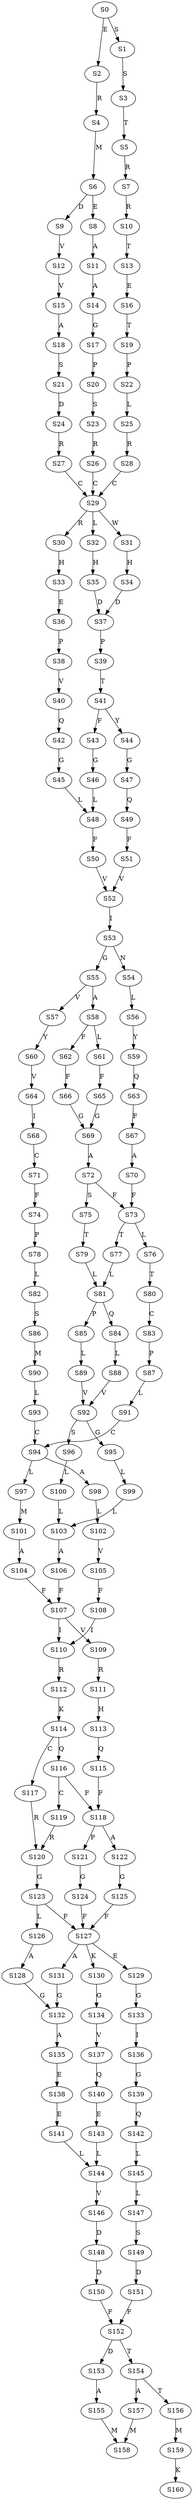strict digraph  {
	S0 -> S1 [ label = S ];
	S0 -> S2 [ label = E ];
	S1 -> S3 [ label = S ];
	S2 -> S4 [ label = R ];
	S3 -> S5 [ label = T ];
	S4 -> S6 [ label = M ];
	S5 -> S7 [ label = R ];
	S6 -> S8 [ label = E ];
	S6 -> S9 [ label = D ];
	S7 -> S10 [ label = R ];
	S8 -> S11 [ label = A ];
	S9 -> S12 [ label = V ];
	S10 -> S13 [ label = T ];
	S11 -> S14 [ label = A ];
	S12 -> S15 [ label = V ];
	S13 -> S16 [ label = E ];
	S14 -> S17 [ label = G ];
	S15 -> S18 [ label = A ];
	S16 -> S19 [ label = T ];
	S17 -> S20 [ label = P ];
	S18 -> S21 [ label = S ];
	S19 -> S22 [ label = P ];
	S20 -> S23 [ label = S ];
	S21 -> S24 [ label = D ];
	S22 -> S25 [ label = L ];
	S23 -> S26 [ label = R ];
	S24 -> S27 [ label = R ];
	S25 -> S28 [ label = R ];
	S26 -> S29 [ label = C ];
	S27 -> S29 [ label = C ];
	S28 -> S29 [ label = C ];
	S29 -> S30 [ label = R ];
	S29 -> S31 [ label = W ];
	S29 -> S32 [ label = L ];
	S30 -> S33 [ label = H ];
	S31 -> S34 [ label = H ];
	S32 -> S35 [ label = H ];
	S33 -> S36 [ label = E ];
	S34 -> S37 [ label = D ];
	S35 -> S37 [ label = D ];
	S36 -> S38 [ label = P ];
	S37 -> S39 [ label = P ];
	S38 -> S40 [ label = V ];
	S39 -> S41 [ label = T ];
	S40 -> S42 [ label = Q ];
	S41 -> S43 [ label = F ];
	S41 -> S44 [ label = Y ];
	S42 -> S45 [ label = G ];
	S43 -> S46 [ label = G ];
	S44 -> S47 [ label = G ];
	S45 -> S48 [ label = L ];
	S46 -> S48 [ label = L ];
	S47 -> S49 [ label = Q ];
	S48 -> S50 [ label = F ];
	S49 -> S51 [ label = F ];
	S50 -> S52 [ label = V ];
	S51 -> S52 [ label = V ];
	S52 -> S53 [ label = I ];
	S53 -> S54 [ label = N ];
	S53 -> S55 [ label = G ];
	S54 -> S56 [ label = L ];
	S55 -> S57 [ label = V ];
	S55 -> S58 [ label = A ];
	S56 -> S59 [ label = Y ];
	S57 -> S60 [ label = Y ];
	S58 -> S61 [ label = L ];
	S58 -> S62 [ label = F ];
	S59 -> S63 [ label = Q ];
	S60 -> S64 [ label = V ];
	S61 -> S65 [ label = F ];
	S62 -> S66 [ label = F ];
	S63 -> S67 [ label = F ];
	S64 -> S68 [ label = I ];
	S65 -> S69 [ label = G ];
	S66 -> S69 [ label = G ];
	S67 -> S70 [ label = A ];
	S68 -> S71 [ label = C ];
	S69 -> S72 [ label = A ];
	S70 -> S73 [ label = F ];
	S71 -> S74 [ label = F ];
	S72 -> S73 [ label = F ];
	S72 -> S75 [ label = S ];
	S73 -> S76 [ label = L ];
	S73 -> S77 [ label = T ];
	S74 -> S78 [ label = P ];
	S75 -> S79 [ label = T ];
	S76 -> S80 [ label = T ];
	S77 -> S81 [ label = L ];
	S78 -> S82 [ label = L ];
	S79 -> S81 [ label = L ];
	S80 -> S83 [ label = C ];
	S81 -> S84 [ label = Q ];
	S81 -> S85 [ label = P ];
	S82 -> S86 [ label = S ];
	S83 -> S87 [ label = P ];
	S84 -> S88 [ label = L ];
	S85 -> S89 [ label = L ];
	S86 -> S90 [ label = M ];
	S87 -> S91 [ label = L ];
	S88 -> S92 [ label = V ];
	S89 -> S92 [ label = V ];
	S90 -> S93 [ label = L ];
	S91 -> S94 [ label = C ];
	S92 -> S95 [ label = G ];
	S92 -> S96 [ label = S ];
	S93 -> S94 [ label = C ];
	S94 -> S97 [ label = L ];
	S94 -> S98 [ label = A ];
	S95 -> S99 [ label = L ];
	S96 -> S100 [ label = L ];
	S97 -> S101 [ label = M ];
	S98 -> S102 [ label = L ];
	S99 -> S103 [ label = L ];
	S100 -> S103 [ label = L ];
	S101 -> S104 [ label = A ];
	S102 -> S105 [ label = V ];
	S103 -> S106 [ label = A ];
	S104 -> S107 [ label = F ];
	S105 -> S108 [ label = F ];
	S106 -> S107 [ label = F ];
	S107 -> S109 [ label = V ];
	S107 -> S110 [ label = I ];
	S108 -> S110 [ label = I ];
	S109 -> S111 [ label = R ];
	S110 -> S112 [ label = R ];
	S111 -> S113 [ label = H ];
	S112 -> S114 [ label = K ];
	S113 -> S115 [ label = Q ];
	S114 -> S116 [ label = Q ];
	S114 -> S117 [ label = C ];
	S115 -> S118 [ label = F ];
	S116 -> S118 [ label = F ];
	S116 -> S119 [ label = C ];
	S117 -> S120 [ label = R ];
	S118 -> S121 [ label = P ];
	S118 -> S122 [ label = A ];
	S119 -> S120 [ label = R ];
	S120 -> S123 [ label = G ];
	S121 -> S124 [ label = G ];
	S122 -> S125 [ label = G ];
	S123 -> S126 [ label = L ];
	S123 -> S127 [ label = F ];
	S124 -> S127 [ label = F ];
	S125 -> S127 [ label = F ];
	S126 -> S128 [ label = A ];
	S127 -> S129 [ label = E ];
	S127 -> S130 [ label = K ];
	S127 -> S131 [ label = A ];
	S128 -> S132 [ label = G ];
	S129 -> S133 [ label = G ];
	S130 -> S134 [ label = G ];
	S131 -> S132 [ label = G ];
	S132 -> S135 [ label = A ];
	S133 -> S136 [ label = I ];
	S134 -> S137 [ label = V ];
	S135 -> S138 [ label = E ];
	S136 -> S139 [ label = G ];
	S137 -> S140 [ label = Q ];
	S138 -> S141 [ label = E ];
	S139 -> S142 [ label = Q ];
	S140 -> S143 [ label = E ];
	S141 -> S144 [ label = L ];
	S142 -> S145 [ label = L ];
	S143 -> S144 [ label = L ];
	S144 -> S146 [ label = V ];
	S145 -> S147 [ label = L ];
	S146 -> S148 [ label = D ];
	S147 -> S149 [ label = S ];
	S148 -> S150 [ label = D ];
	S149 -> S151 [ label = D ];
	S150 -> S152 [ label = F ];
	S151 -> S152 [ label = F ];
	S152 -> S153 [ label = D ];
	S152 -> S154 [ label = T ];
	S153 -> S155 [ label = A ];
	S154 -> S156 [ label = T ];
	S154 -> S157 [ label = A ];
	S155 -> S158 [ label = M ];
	S156 -> S159 [ label = M ];
	S157 -> S158 [ label = M ];
	S159 -> S160 [ label = K ];
}
